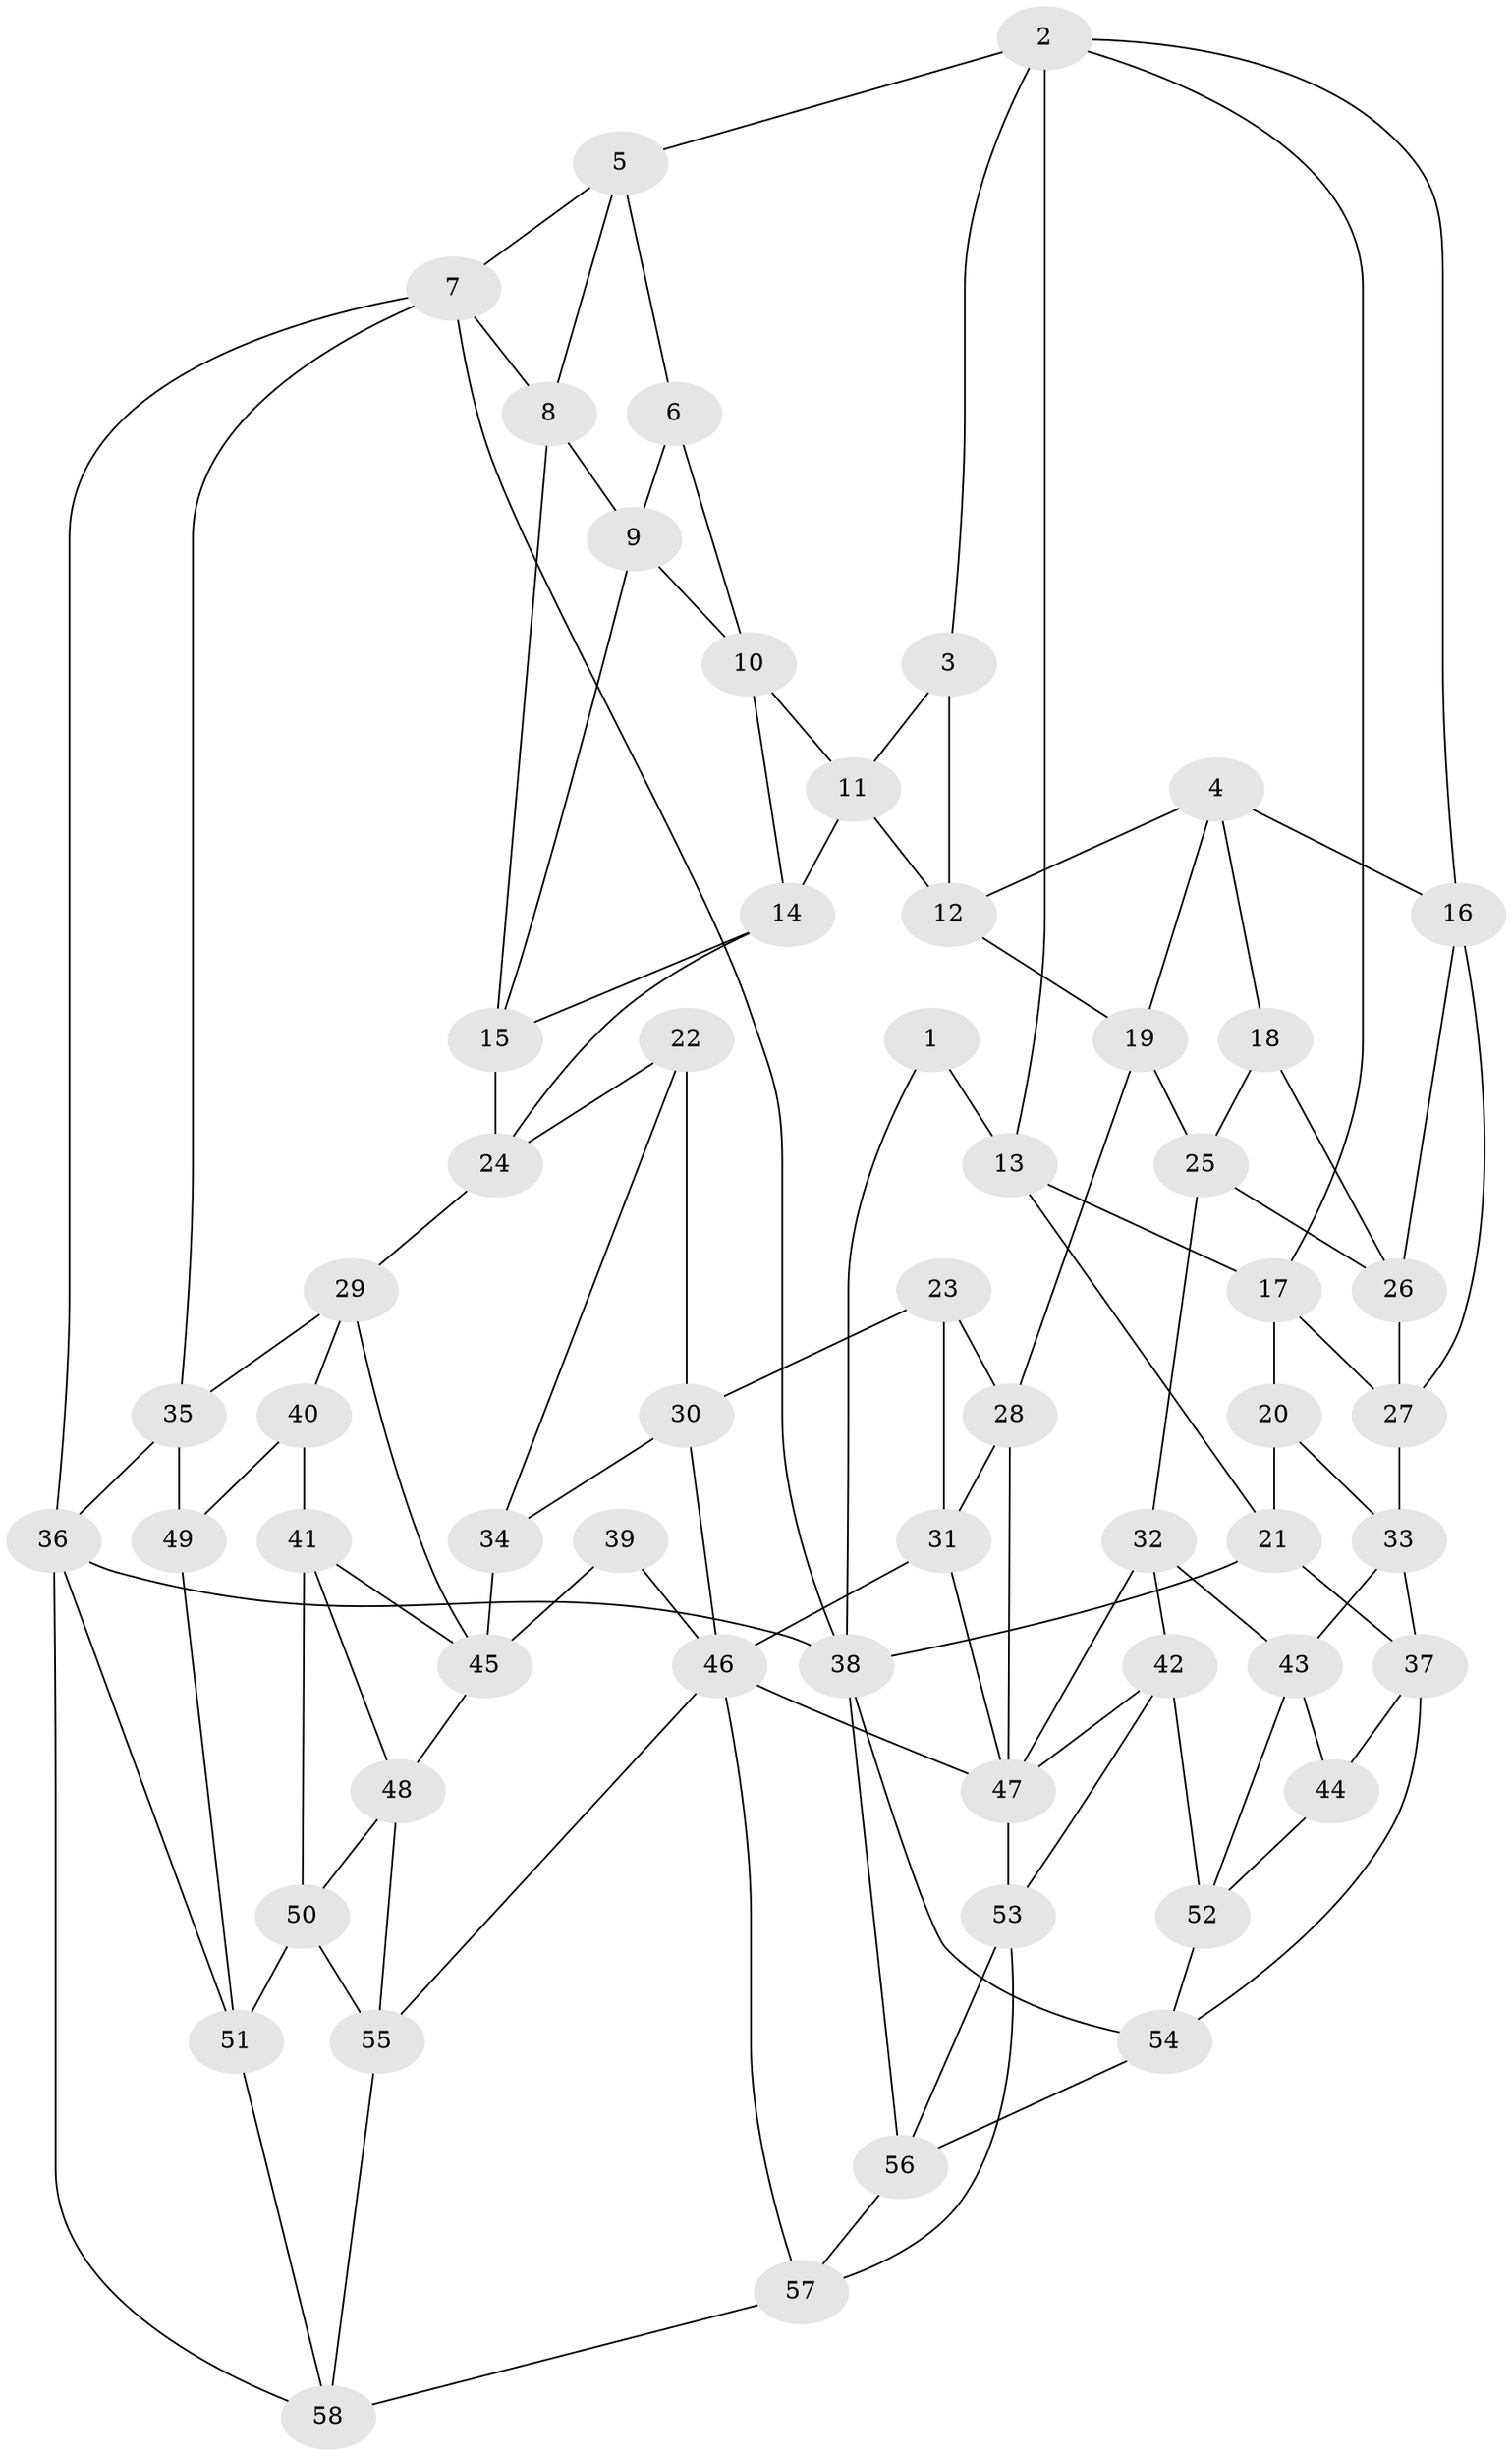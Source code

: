 // original degree distribution, {3: 0.02586206896551724, 4: 0.23275862068965517, 6: 0.23275862068965517, 5: 0.5086206896551724}
// Generated by graph-tools (version 1.1) at 2025/27/03/09/25 03:27:16]
// undirected, 58 vertices, 114 edges
graph export_dot {
graph [start="1"]
  node [color=gray90,style=filled];
  1;
  2;
  3;
  4;
  5;
  6;
  7;
  8;
  9;
  10;
  11;
  12;
  13;
  14;
  15;
  16;
  17;
  18;
  19;
  20;
  21;
  22;
  23;
  24;
  25;
  26;
  27;
  28;
  29;
  30;
  31;
  32;
  33;
  34;
  35;
  36;
  37;
  38;
  39;
  40;
  41;
  42;
  43;
  44;
  45;
  46;
  47;
  48;
  49;
  50;
  51;
  52;
  53;
  54;
  55;
  56;
  57;
  58;
  1 -- 13 [weight=1.0];
  1 -- 38 [weight=1.0];
  2 -- 3 [weight=1.0];
  2 -- 5 [weight=1.0];
  2 -- 13 [weight=1.0];
  2 -- 16 [weight=1.0];
  2 -- 17 [weight=1.0];
  3 -- 11 [weight=1.0];
  3 -- 12 [weight=1.0];
  4 -- 12 [weight=1.0];
  4 -- 16 [weight=1.0];
  4 -- 18 [weight=1.0];
  4 -- 19 [weight=1.0];
  5 -- 6 [weight=1.0];
  5 -- 7 [weight=1.0];
  5 -- 8 [weight=1.0];
  6 -- 9 [weight=1.0];
  6 -- 10 [weight=1.0];
  7 -- 8 [weight=1.0];
  7 -- 35 [weight=1.0];
  7 -- 36 [weight=1.0];
  7 -- 38 [weight=1.0];
  8 -- 9 [weight=1.0];
  8 -- 15 [weight=1.0];
  9 -- 10 [weight=1.0];
  9 -- 15 [weight=1.0];
  10 -- 11 [weight=1.0];
  10 -- 14 [weight=1.0];
  11 -- 12 [weight=1.0];
  11 -- 14 [weight=1.0];
  12 -- 19 [weight=1.0];
  13 -- 17 [weight=1.0];
  13 -- 21 [weight=1.0];
  14 -- 15 [weight=1.0];
  14 -- 24 [weight=1.0];
  15 -- 24 [weight=1.0];
  16 -- 26 [weight=1.0];
  16 -- 27 [weight=1.0];
  17 -- 20 [weight=1.0];
  17 -- 27 [weight=1.0];
  18 -- 25 [weight=1.0];
  18 -- 26 [weight=1.0];
  19 -- 25 [weight=1.0];
  19 -- 28 [weight=1.0];
  20 -- 21 [weight=1.0];
  20 -- 33 [weight=1.0];
  21 -- 37 [weight=1.0];
  21 -- 38 [weight=1.0];
  22 -- 24 [weight=1.0];
  22 -- 30 [weight=1.0];
  22 -- 34 [weight=1.0];
  23 -- 28 [weight=1.0];
  23 -- 30 [weight=1.0];
  23 -- 31 [weight=1.0];
  24 -- 29 [weight=1.0];
  25 -- 26 [weight=1.0];
  25 -- 32 [weight=1.0];
  26 -- 27 [weight=1.0];
  27 -- 33 [weight=1.0];
  28 -- 31 [weight=1.0];
  28 -- 47 [weight=1.0];
  29 -- 35 [weight=1.0];
  29 -- 40 [weight=1.0];
  29 -- 45 [weight=1.0];
  30 -- 34 [weight=1.0];
  30 -- 46 [weight=1.0];
  31 -- 46 [weight=1.0];
  31 -- 47 [weight=1.0];
  32 -- 42 [weight=1.0];
  32 -- 43 [weight=1.0];
  32 -- 47 [weight=1.0];
  33 -- 37 [weight=1.0];
  33 -- 43 [weight=1.0];
  34 -- 45 [weight=1.0];
  35 -- 36 [weight=1.0];
  35 -- 49 [weight=1.0];
  36 -- 38 [weight=1.0];
  36 -- 51 [weight=1.0];
  36 -- 58 [weight=1.0];
  37 -- 44 [weight=1.0];
  37 -- 54 [weight=1.0];
  38 -- 54 [weight=1.0];
  38 -- 56 [weight=1.0];
  39 -- 45 [weight=2.0];
  39 -- 46 [weight=1.0];
  40 -- 41 [weight=1.0];
  40 -- 49 [weight=2.0];
  41 -- 45 [weight=1.0];
  41 -- 48 [weight=1.0];
  41 -- 50 [weight=1.0];
  42 -- 47 [weight=1.0];
  42 -- 52 [weight=1.0];
  42 -- 53 [weight=1.0];
  43 -- 44 [weight=1.0];
  43 -- 52 [weight=1.0];
  44 -- 52 [weight=1.0];
  45 -- 48 [weight=1.0];
  46 -- 47 [weight=1.0];
  46 -- 55 [weight=1.0];
  46 -- 57 [weight=1.0];
  47 -- 53 [weight=1.0];
  48 -- 50 [weight=1.0];
  48 -- 55 [weight=1.0];
  49 -- 51 [weight=1.0];
  50 -- 51 [weight=1.0];
  50 -- 55 [weight=1.0];
  51 -- 58 [weight=1.0];
  52 -- 54 [weight=1.0];
  53 -- 56 [weight=1.0];
  53 -- 57 [weight=1.0];
  54 -- 56 [weight=1.0];
  55 -- 58 [weight=1.0];
  56 -- 57 [weight=1.0];
  57 -- 58 [weight=1.0];
}
